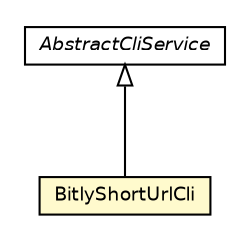 #!/usr/local/bin/dot
#
# Class diagram 
# Generated by UmlGraph version 4.6 (http://www.spinellis.gr/sw/umlgraph)
#

digraph G {
	edge [fontname="Helvetica",fontsize=10,labelfontname="Helvetica",labelfontsize=10];
	node [fontname="Helvetica",fontsize=10,shape=plaintext];
	// net.chrissearle.flickrvote.service.cli.BitlyShortUrlCli
	c12422 [label=<<table border="0" cellborder="1" cellspacing="0" cellpadding="2" port="p" bgcolor="lemonChiffon" href="./BitlyShortUrlCli.html">
		<tr><td><table border="0" cellspacing="0" cellpadding="1">
			<tr><td> BitlyShortUrlCli </td></tr>
		</table></td></tr>
		</table>>, fontname="Helvetica", fontcolor="black", fontsize=9.0];
	// net.chrissearle.flickrvote.service.cli.AbstractCliService
	c12423 [label=<<table border="0" cellborder="1" cellspacing="0" cellpadding="2" port="p" href="./AbstractCliService.html">
		<tr><td><table border="0" cellspacing="0" cellpadding="1">
			<tr><td><font face="Helvetica-Oblique"> AbstractCliService </font></td></tr>
		</table></td></tr>
		</table>>, fontname="Helvetica", fontcolor="black", fontsize=9.0];
	//net.chrissearle.flickrvote.service.cli.BitlyShortUrlCli extends net.chrissearle.flickrvote.service.cli.AbstractCliService
	c12423:p -> c12422:p [dir=back,arrowtail=empty];
}

